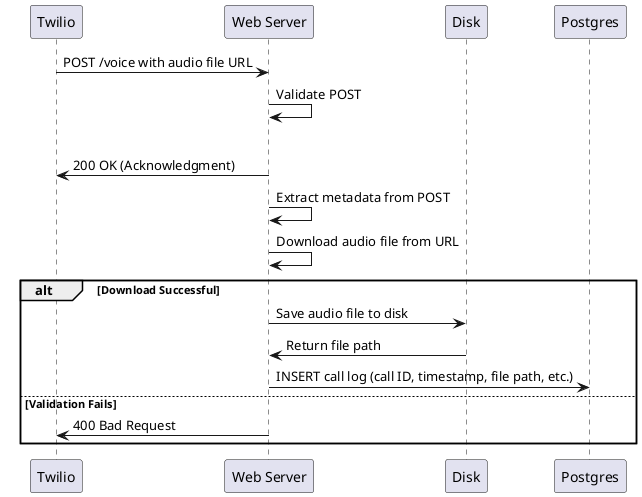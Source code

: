 @startuml Call Recording
participant Twilio as "Twilio"
participant WebServer as "Web Server"
participant Disk as "Disk"
participant Postgres as "Postgres"

Twilio -> WebServer: POST /voice with audio file URL
WebServer -> WebServer: Validate POST
alt Validation Passes
    WebServer -> Twilio: 200 OK (Acknowledgment)
    WebServer -> WebServer: Extract metadata from POST
    WebServer -> WebServer: Download audio file from URL
    alt Download Successful
        WebServer -> Disk: Save audio file to disk
        Disk -> WebServer: Return file path
        WebServer -> Postgres: INSERT call log (call ID, timestamp, file path, etc.)
else Validation Fails
    WebServer -> Twilio: 400 Bad Request
end
@enduml